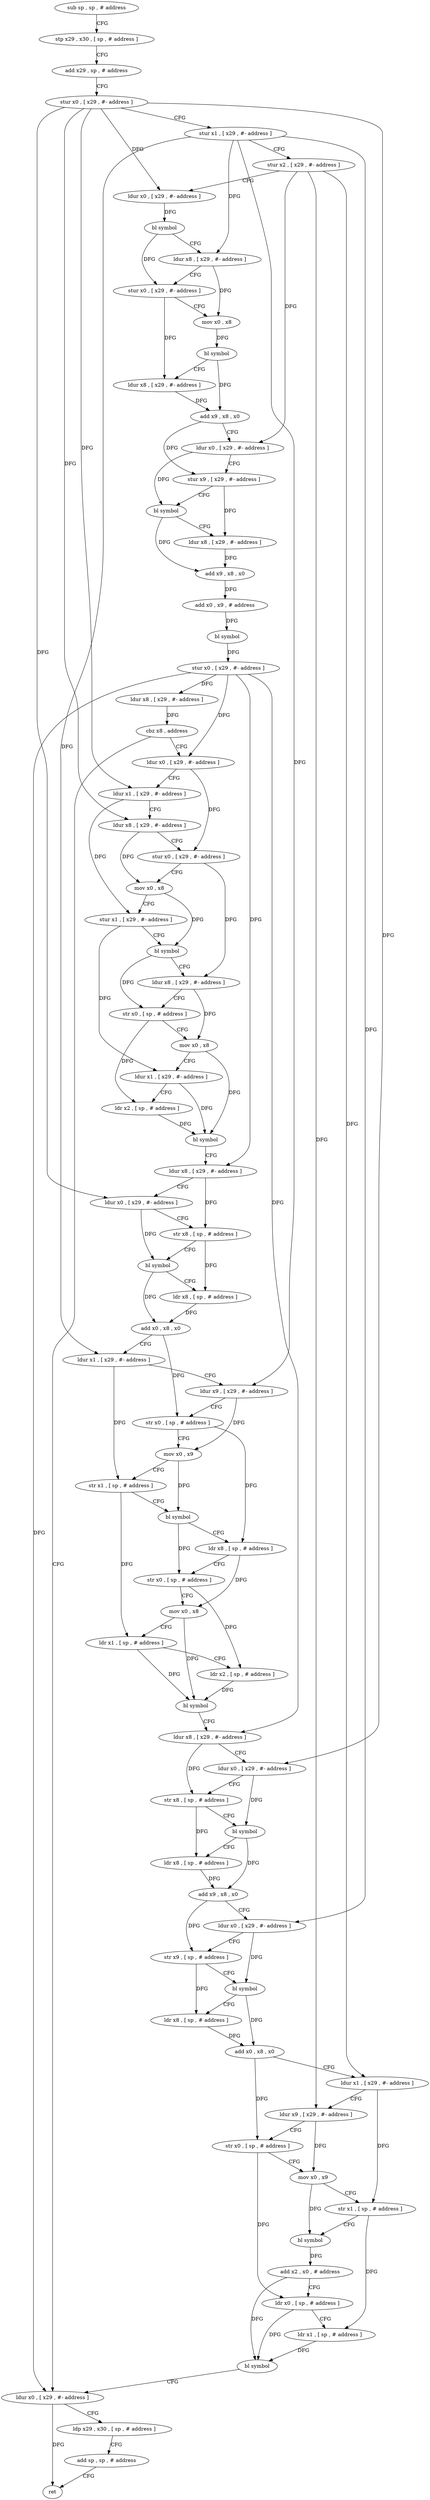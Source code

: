 digraph "func" {
"78764" [label = "sub sp , sp , # address" ]
"78768" [label = "stp x29 , x30 , [ sp , # address ]" ]
"78772" [label = "add x29 , sp , # address" ]
"78776" [label = "stur x0 , [ x29 , #- address ]" ]
"78780" [label = "stur x1 , [ x29 , #- address ]" ]
"78784" [label = "stur x2 , [ x29 , #- address ]" ]
"78788" [label = "ldur x0 , [ x29 , #- address ]" ]
"78792" [label = "bl symbol" ]
"78796" [label = "ldur x8 , [ x29 , #- address ]" ]
"78800" [label = "stur x0 , [ x29 , #- address ]" ]
"78804" [label = "mov x0 , x8" ]
"78808" [label = "bl symbol" ]
"78812" [label = "ldur x8 , [ x29 , #- address ]" ]
"78816" [label = "add x9 , x8 , x0" ]
"78820" [label = "ldur x0 , [ x29 , #- address ]" ]
"78824" [label = "stur x9 , [ x29 , #- address ]" ]
"78828" [label = "bl symbol" ]
"78832" [label = "ldur x8 , [ x29 , #- address ]" ]
"78836" [label = "add x9 , x8 , x0" ]
"78840" [label = "add x0 , x9 , # address" ]
"78844" [label = "bl symbol" ]
"78848" [label = "stur x0 , [ x29 , #- address ]" ]
"78852" [label = "ldur x8 , [ x29 , #- address ]" ]
"78856" [label = "cbz x8 , address" ]
"79068" [label = "ldur x0 , [ x29 , #- address ]" ]
"78860" [label = "ldur x0 , [ x29 , #- address ]" ]
"79072" [label = "ldp x29 , x30 , [ sp , # address ]" ]
"79076" [label = "add sp , sp , # address" ]
"79080" [label = "ret" ]
"78864" [label = "ldur x1 , [ x29 , #- address ]" ]
"78868" [label = "ldur x8 , [ x29 , #- address ]" ]
"78872" [label = "stur x0 , [ x29 , #- address ]" ]
"78876" [label = "mov x0 , x8" ]
"78880" [label = "stur x1 , [ x29 , #- address ]" ]
"78884" [label = "bl symbol" ]
"78888" [label = "ldur x8 , [ x29 , #- address ]" ]
"78892" [label = "str x0 , [ sp , # address ]" ]
"78896" [label = "mov x0 , x8" ]
"78900" [label = "ldur x1 , [ x29 , #- address ]" ]
"78904" [label = "ldr x2 , [ sp , # address ]" ]
"78908" [label = "bl symbol" ]
"78912" [label = "ldur x8 , [ x29 , #- address ]" ]
"78916" [label = "ldur x0 , [ x29 , #- address ]" ]
"78920" [label = "str x8 , [ sp , # address ]" ]
"78924" [label = "bl symbol" ]
"78928" [label = "ldr x8 , [ sp , # address ]" ]
"78932" [label = "add x0 , x8 , x0" ]
"78936" [label = "ldur x1 , [ x29 , #- address ]" ]
"78940" [label = "ldur x9 , [ x29 , #- address ]" ]
"78944" [label = "str x0 , [ sp , # address ]" ]
"78948" [label = "mov x0 , x9" ]
"78952" [label = "str x1 , [ sp , # address ]" ]
"78956" [label = "bl symbol" ]
"78960" [label = "ldr x8 , [ sp , # address ]" ]
"78964" [label = "str x0 , [ sp , # address ]" ]
"78968" [label = "mov x0 , x8" ]
"78972" [label = "ldr x1 , [ sp , # address ]" ]
"78976" [label = "ldr x2 , [ sp , # address ]" ]
"78980" [label = "bl symbol" ]
"78984" [label = "ldur x8 , [ x29 , #- address ]" ]
"78988" [label = "ldur x0 , [ x29 , #- address ]" ]
"78992" [label = "str x8 , [ sp , # address ]" ]
"78996" [label = "bl symbol" ]
"79000" [label = "ldr x8 , [ sp , # address ]" ]
"79004" [label = "add x9 , x8 , x0" ]
"79008" [label = "ldur x0 , [ x29 , #- address ]" ]
"79012" [label = "str x9 , [ sp , # address ]" ]
"79016" [label = "bl symbol" ]
"79020" [label = "ldr x8 , [ sp , # address ]" ]
"79024" [label = "add x0 , x8 , x0" ]
"79028" [label = "ldur x1 , [ x29 , #- address ]" ]
"79032" [label = "ldur x9 , [ x29 , #- address ]" ]
"79036" [label = "str x0 , [ sp , # address ]" ]
"79040" [label = "mov x0 , x9" ]
"79044" [label = "str x1 , [ sp , # address ]" ]
"79048" [label = "bl symbol" ]
"79052" [label = "add x2 , x0 , # address" ]
"79056" [label = "ldr x0 , [ sp , # address ]" ]
"79060" [label = "ldr x1 , [ sp , # address ]" ]
"79064" [label = "bl symbol" ]
"78764" -> "78768" [ label = "CFG" ]
"78768" -> "78772" [ label = "CFG" ]
"78772" -> "78776" [ label = "CFG" ]
"78776" -> "78780" [ label = "CFG" ]
"78776" -> "78788" [ label = "DFG" ]
"78776" -> "78864" [ label = "DFG" ]
"78776" -> "78868" [ label = "DFG" ]
"78776" -> "78916" [ label = "DFG" ]
"78776" -> "78988" [ label = "DFG" ]
"78780" -> "78784" [ label = "CFG" ]
"78780" -> "78796" [ label = "DFG" ]
"78780" -> "78936" [ label = "DFG" ]
"78780" -> "78940" [ label = "DFG" ]
"78780" -> "79008" [ label = "DFG" ]
"78784" -> "78788" [ label = "CFG" ]
"78784" -> "78820" [ label = "DFG" ]
"78784" -> "79028" [ label = "DFG" ]
"78784" -> "79032" [ label = "DFG" ]
"78788" -> "78792" [ label = "DFG" ]
"78792" -> "78796" [ label = "CFG" ]
"78792" -> "78800" [ label = "DFG" ]
"78796" -> "78800" [ label = "CFG" ]
"78796" -> "78804" [ label = "DFG" ]
"78800" -> "78804" [ label = "CFG" ]
"78800" -> "78812" [ label = "DFG" ]
"78804" -> "78808" [ label = "DFG" ]
"78808" -> "78812" [ label = "CFG" ]
"78808" -> "78816" [ label = "DFG" ]
"78812" -> "78816" [ label = "DFG" ]
"78816" -> "78820" [ label = "CFG" ]
"78816" -> "78824" [ label = "DFG" ]
"78820" -> "78824" [ label = "CFG" ]
"78820" -> "78828" [ label = "DFG" ]
"78824" -> "78828" [ label = "CFG" ]
"78824" -> "78832" [ label = "DFG" ]
"78828" -> "78832" [ label = "CFG" ]
"78828" -> "78836" [ label = "DFG" ]
"78832" -> "78836" [ label = "DFG" ]
"78836" -> "78840" [ label = "DFG" ]
"78840" -> "78844" [ label = "DFG" ]
"78844" -> "78848" [ label = "DFG" ]
"78848" -> "78852" [ label = "DFG" ]
"78848" -> "79068" [ label = "DFG" ]
"78848" -> "78860" [ label = "DFG" ]
"78848" -> "78912" [ label = "DFG" ]
"78848" -> "78984" [ label = "DFG" ]
"78852" -> "78856" [ label = "DFG" ]
"78856" -> "79068" [ label = "CFG" ]
"78856" -> "78860" [ label = "CFG" ]
"79068" -> "79072" [ label = "CFG" ]
"79068" -> "79080" [ label = "DFG" ]
"78860" -> "78864" [ label = "CFG" ]
"78860" -> "78872" [ label = "DFG" ]
"79072" -> "79076" [ label = "CFG" ]
"79076" -> "79080" [ label = "CFG" ]
"78864" -> "78868" [ label = "CFG" ]
"78864" -> "78880" [ label = "DFG" ]
"78868" -> "78872" [ label = "CFG" ]
"78868" -> "78876" [ label = "DFG" ]
"78872" -> "78876" [ label = "CFG" ]
"78872" -> "78888" [ label = "DFG" ]
"78876" -> "78880" [ label = "CFG" ]
"78876" -> "78884" [ label = "DFG" ]
"78880" -> "78884" [ label = "CFG" ]
"78880" -> "78900" [ label = "DFG" ]
"78884" -> "78888" [ label = "CFG" ]
"78884" -> "78892" [ label = "DFG" ]
"78888" -> "78892" [ label = "CFG" ]
"78888" -> "78896" [ label = "DFG" ]
"78892" -> "78896" [ label = "CFG" ]
"78892" -> "78904" [ label = "DFG" ]
"78896" -> "78900" [ label = "CFG" ]
"78896" -> "78908" [ label = "DFG" ]
"78900" -> "78904" [ label = "CFG" ]
"78900" -> "78908" [ label = "DFG" ]
"78904" -> "78908" [ label = "DFG" ]
"78908" -> "78912" [ label = "CFG" ]
"78912" -> "78916" [ label = "CFG" ]
"78912" -> "78920" [ label = "DFG" ]
"78916" -> "78920" [ label = "CFG" ]
"78916" -> "78924" [ label = "DFG" ]
"78920" -> "78924" [ label = "CFG" ]
"78920" -> "78928" [ label = "DFG" ]
"78924" -> "78928" [ label = "CFG" ]
"78924" -> "78932" [ label = "DFG" ]
"78928" -> "78932" [ label = "DFG" ]
"78932" -> "78936" [ label = "CFG" ]
"78932" -> "78944" [ label = "DFG" ]
"78936" -> "78940" [ label = "CFG" ]
"78936" -> "78952" [ label = "DFG" ]
"78940" -> "78944" [ label = "CFG" ]
"78940" -> "78948" [ label = "DFG" ]
"78944" -> "78948" [ label = "CFG" ]
"78944" -> "78960" [ label = "DFG" ]
"78948" -> "78952" [ label = "CFG" ]
"78948" -> "78956" [ label = "DFG" ]
"78952" -> "78956" [ label = "CFG" ]
"78952" -> "78972" [ label = "DFG" ]
"78956" -> "78960" [ label = "CFG" ]
"78956" -> "78964" [ label = "DFG" ]
"78960" -> "78964" [ label = "CFG" ]
"78960" -> "78968" [ label = "DFG" ]
"78964" -> "78968" [ label = "CFG" ]
"78964" -> "78976" [ label = "DFG" ]
"78968" -> "78972" [ label = "CFG" ]
"78968" -> "78980" [ label = "DFG" ]
"78972" -> "78976" [ label = "CFG" ]
"78972" -> "78980" [ label = "DFG" ]
"78976" -> "78980" [ label = "DFG" ]
"78980" -> "78984" [ label = "CFG" ]
"78984" -> "78988" [ label = "CFG" ]
"78984" -> "78992" [ label = "DFG" ]
"78988" -> "78992" [ label = "CFG" ]
"78988" -> "78996" [ label = "DFG" ]
"78992" -> "78996" [ label = "CFG" ]
"78992" -> "79000" [ label = "DFG" ]
"78996" -> "79000" [ label = "CFG" ]
"78996" -> "79004" [ label = "DFG" ]
"79000" -> "79004" [ label = "DFG" ]
"79004" -> "79008" [ label = "CFG" ]
"79004" -> "79012" [ label = "DFG" ]
"79008" -> "79012" [ label = "CFG" ]
"79008" -> "79016" [ label = "DFG" ]
"79012" -> "79016" [ label = "CFG" ]
"79012" -> "79020" [ label = "DFG" ]
"79016" -> "79020" [ label = "CFG" ]
"79016" -> "79024" [ label = "DFG" ]
"79020" -> "79024" [ label = "DFG" ]
"79024" -> "79028" [ label = "CFG" ]
"79024" -> "79036" [ label = "DFG" ]
"79028" -> "79032" [ label = "CFG" ]
"79028" -> "79044" [ label = "DFG" ]
"79032" -> "79036" [ label = "CFG" ]
"79032" -> "79040" [ label = "DFG" ]
"79036" -> "79040" [ label = "CFG" ]
"79036" -> "79056" [ label = "DFG" ]
"79040" -> "79044" [ label = "CFG" ]
"79040" -> "79048" [ label = "DFG" ]
"79044" -> "79048" [ label = "CFG" ]
"79044" -> "79060" [ label = "DFG" ]
"79048" -> "79052" [ label = "DFG" ]
"79052" -> "79056" [ label = "CFG" ]
"79052" -> "79064" [ label = "DFG" ]
"79056" -> "79060" [ label = "CFG" ]
"79056" -> "79064" [ label = "DFG" ]
"79060" -> "79064" [ label = "DFG" ]
"79064" -> "79068" [ label = "CFG" ]
}

